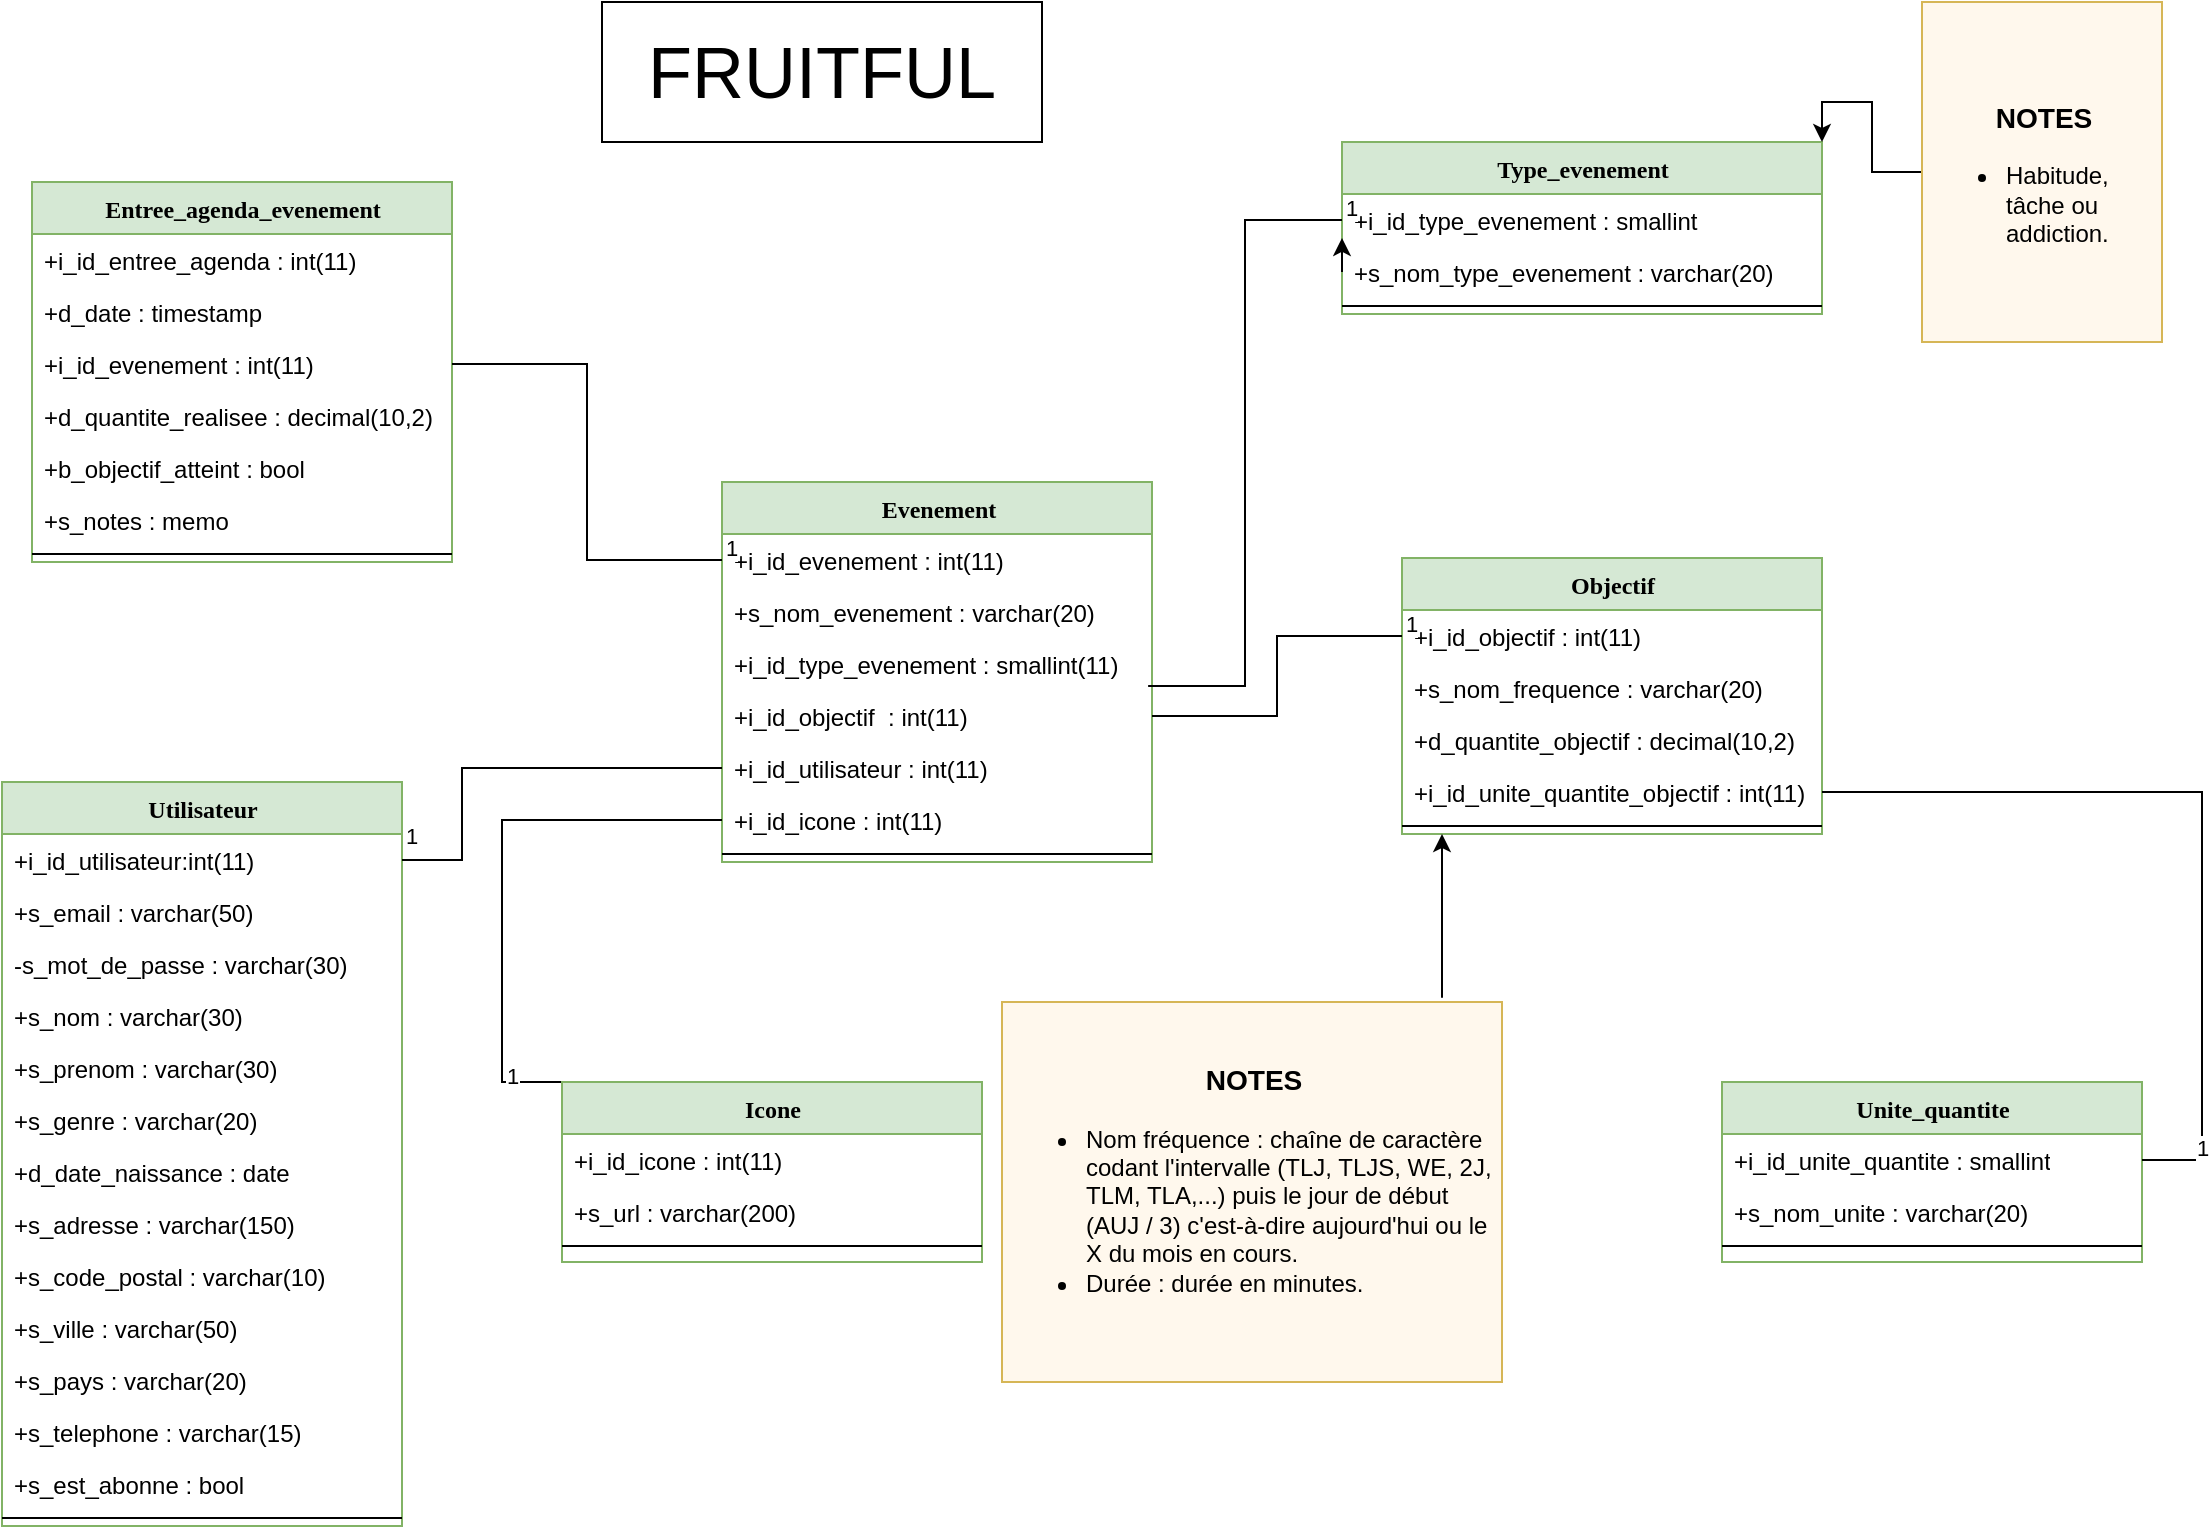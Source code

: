 <mxfile version="24.0.4" type="device">
  <diagram name="Page-1" id="9f46799a-70d6-7492-0946-bef42562c5a5">
    <mxGraphModel dx="1378" dy="1704" grid="1" gridSize="10" guides="1" tooltips="1" connect="1" arrows="1" fold="1" page="1" pageScale="1" pageWidth="1169" pageHeight="827" background="none" math="0" shadow="0">
      <root>
        <mxCell id="0" />
        <mxCell id="1" parent="0" />
        <mxCell id="78961159f06e98e8-17" value="Utilisateur" style="swimlane;html=1;fontStyle=1;align=center;verticalAlign=top;childLayout=stackLayout;horizontal=1;startSize=26;horizontalStack=0;resizeParent=1;resizeLast=0;collapsible=1;marginBottom=0;swimlaneFillColor=#ffffff;rounded=0;shadow=0;comic=0;labelBackgroundColor=none;strokeWidth=1;fillColor=#d5e8d4;fontFamily=Verdana;fontSize=12;strokeColor=#82b366;" parent="1" vertex="1">
          <mxGeometry x="20" y="-310" width="200" height="372" as="geometry" />
        </mxCell>
        <mxCell id="78961159f06e98e8-21" value="+i_id_utilisateur:int(11)&lt;div&gt;&lt;br&gt;&lt;/div&gt;" style="text;html=1;strokeColor=none;fillColor=none;align=left;verticalAlign=top;spacingLeft=4;spacingRight=4;whiteSpace=wrap;overflow=hidden;rotatable=0;points=[[0,0.5],[1,0.5]];portConstraint=eastwest;" parent="78961159f06e98e8-17" vertex="1">
          <mxGeometry y="26" width="200" height="26" as="geometry" />
        </mxCell>
        <mxCell id="proPuomuaWpZtXoINsXv-57" value="+s_email : varchar(50)" style="text;html=1;strokeColor=none;fillColor=none;align=left;verticalAlign=top;spacingLeft=4;spacingRight=4;whiteSpace=wrap;overflow=hidden;rotatable=0;points=[[0,0.5],[1,0.5]];portConstraint=eastwest;" parent="78961159f06e98e8-17" vertex="1">
          <mxGeometry y="52" width="200" height="26" as="geometry" />
        </mxCell>
        <mxCell id="proPuomuaWpZtXoINsXv-39" value="-s_mot_de_passe : varchar(30)" style="text;html=1;strokeColor=none;fillColor=none;align=left;verticalAlign=top;spacingLeft=4;spacingRight=4;whiteSpace=wrap;overflow=hidden;rotatable=0;points=[[0,0.5],[1,0.5]];portConstraint=eastwest;" parent="78961159f06e98e8-17" vertex="1">
          <mxGeometry y="78" width="200" height="26" as="geometry" />
        </mxCell>
        <mxCell id="78961159f06e98e8-23" value="+s_nom : varchar(30)" style="text;html=1;strokeColor=none;fillColor=none;align=left;verticalAlign=top;spacingLeft=4;spacingRight=4;whiteSpace=wrap;overflow=hidden;rotatable=0;points=[[0,0.5],[1,0.5]];portConstraint=eastwest;" parent="78961159f06e98e8-17" vertex="1">
          <mxGeometry y="104" width="200" height="26" as="geometry" />
        </mxCell>
        <mxCell id="RimpmaeOLuGSsFf01hWH-33" value="+s_pre&lt;span style=&quot;background-color: initial;&quot;&gt;nom : varchar(30)&lt;/span&gt;" style="text;html=1;strokeColor=none;fillColor=none;align=left;verticalAlign=top;spacingLeft=4;spacingRight=4;whiteSpace=wrap;overflow=hidden;rotatable=0;points=[[0,0.5],[1,0.5]];portConstraint=eastwest;" parent="78961159f06e98e8-17" vertex="1">
          <mxGeometry y="130" width="200" height="26" as="geometry" />
        </mxCell>
        <mxCell id="proPuomuaWpZtXoINsXv-58" value="+s_genre : varchar(20)" style="text;html=1;strokeColor=none;fillColor=none;align=left;verticalAlign=top;spacingLeft=4;spacingRight=4;whiteSpace=wrap;overflow=hidden;rotatable=0;points=[[0,0.5],[1,0.5]];portConstraint=eastwest;" parent="78961159f06e98e8-17" vertex="1">
          <mxGeometry y="156" width="200" height="26" as="geometry" />
        </mxCell>
        <mxCell id="RimpmaeOLuGSsFf01hWH-34" value="+d_date_naissance : date" style="text;html=1;strokeColor=none;fillColor=none;align=left;verticalAlign=top;spacingLeft=4;spacingRight=4;whiteSpace=wrap;overflow=hidden;rotatable=0;points=[[0,0.5],[1,0.5]];portConstraint=eastwest;" parent="78961159f06e98e8-17" vertex="1">
          <mxGeometry y="182" width="200" height="26" as="geometry" />
        </mxCell>
        <mxCell id="78961159f06e98e8-25" value="+s_adresse : varchar(150)" style="text;html=1;strokeColor=none;fillColor=none;align=left;verticalAlign=top;spacingLeft=4;spacingRight=4;whiteSpace=wrap;overflow=hidden;rotatable=0;points=[[0,0.5],[1,0.5]];portConstraint=eastwest;" parent="78961159f06e98e8-17" vertex="1">
          <mxGeometry y="208" width="200" height="26" as="geometry" />
        </mxCell>
        <mxCell id="78961159f06e98e8-26" value="+s_code_postal : varchar(10)" style="text;html=1;strokeColor=none;fillColor=none;align=left;verticalAlign=top;spacingLeft=4;spacingRight=4;whiteSpace=wrap;overflow=hidden;rotatable=0;points=[[0,0.5],[1,0.5]];portConstraint=eastwest;" parent="78961159f06e98e8-17" vertex="1">
          <mxGeometry y="234" width="200" height="26" as="geometry" />
        </mxCell>
        <mxCell id="78961159f06e98e8-24" value="+s_ville : varchar(50)" style="text;html=1;strokeColor=none;fillColor=none;align=left;verticalAlign=top;spacingLeft=4;spacingRight=4;whiteSpace=wrap;overflow=hidden;rotatable=0;points=[[0,0.5],[1,0.5]];portConstraint=eastwest;" parent="78961159f06e98e8-17" vertex="1">
          <mxGeometry y="260" width="200" height="26" as="geometry" />
        </mxCell>
        <mxCell id="RimpmaeOLuGSsFf01hWH-35" value="+s_pays : varchar(20)" style="text;html=1;strokeColor=none;fillColor=none;align=left;verticalAlign=top;spacingLeft=4;spacingRight=4;whiteSpace=wrap;overflow=hidden;rotatable=0;points=[[0,0.5],[1,0.5]];portConstraint=eastwest;" parent="78961159f06e98e8-17" vertex="1">
          <mxGeometry y="286" width="200" height="26" as="geometry" />
        </mxCell>
        <mxCell id="proPuomuaWpZtXoINsXv-56" value="+s_telephone : varchar(15)" style="text;html=1;strokeColor=none;fillColor=none;align=left;verticalAlign=top;spacingLeft=4;spacingRight=4;whiteSpace=wrap;overflow=hidden;rotatable=0;points=[[0,0.5],[1,0.5]];portConstraint=eastwest;" parent="78961159f06e98e8-17" vertex="1">
          <mxGeometry y="312" width="200" height="26" as="geometry" />
        </mxCell>
        <mxCell id="proPuomuaWpZtXoINsXv-59" value="+s_est_abonne : bool" style="text;html=1;strokeColor=none;fillColor=none;align=left;verticalAlign=top;spacingLeft=4;spacingRight=4;whiteSpace=wrap;overflow=hidden;rotatable=0;points=[[0,0.5],[1,0.5]];portConstraint=eastwest;" parent="78961159f06e98e8-17" vertex="1">
          <mxGeometry y="338" width="200" height="26" as="geometry" />
        </mxCell>
        <mxCell id="78961159f06e98e8-19" value="" style="line;html=1;strokeWidth=1;fillColor=none;align=left;verticalAlign=middle;spacingTop=-1;spacingLeft=3;spacingRight=3;rotatable=0;labelPosition=right;points=[];portConstraint=eastwest;" parent="78961159f06e98e8-17" vertex="1">
          <mxGeometry y="364" width="200" height="8" as="geometry" />
        </mxCell>
        <mxCell id="78961159f06e98e8-43" value="Type_evenement" style="swimlane;html=1;fontStyle=1;align=center;verticalAlign=top;childLayout=stackLayout;horizontal=1;startSize=26;horizontalStack=0;resizeParent=1;resizeLast=0;collapsible=1;marginBottom=0;swimlaneFillColor=#ffffff;rounded=0;shadow=0;comic=0;labelBackgroundColor=none;strokeWidth=1;fillColor=#d5e8d4;fontFamily=Verdana;fontSize=12;strokeColor=#82b366;" parent="1" vertex="1">
          <mxGeometry x="690" y="-630" width="240" height="86" as="geometry" />
        </mxCell>
        <mxCell id="78961159f06e98e8-44" value="+i_id_type_evenement : smallint" style="text;html=1;strokeColor=none;fillColor=none;align=left;verticalAlign=top;spacingLeft=4;spacingRight=4;whiteSpace=wrap;overflow=hidden;rotatable=0;points=[[0,0.5],[1,0.5]];portConstraint=eastwest;" parent="78961159f06e98e8-43" vertex="1">
          <mxGeometry y="26" width="240" height="26" as="geometry" />
        </mxCell>
        <mxCell id="78961159f06e98e8-45" value="+s_nom_type_evenement : varchar(20)" style="text;html=1;strokeColor=none;fillColor=none;align=left;verticalAlign=top;spacingLeft=4;spacingRight=4;whiteSpace=wrap;overflow=hidden;rotatable=0;points=[[0,0.5],[1,0.5]];portConstraint=eastwest;" parent="78961159f06e98e8-43" vertex="1">
          <mxGeometry y="52" width="240" height="26" as="geometry" />
        </mxCell>
        <mxCell id="78961159f06e98e8-51" value="" style="line;html=1;strokeWidth=1;fillColor=none;align=left;verticalAlign=middle;spacingTop=-1;spacingLeft=3;spacingRight=3;rotatable=0;labelPosition=right;points=[];portConstraint=eastwest;" parent="78961159f06e98e8-43" vertex="1">
          <mxGeometry y="78" width="240" height="8" as="geometry" />
        </mxCell>
        <mxCell id="RimpmaeOLuGSsFf01hWH-17" style="edgeStyle=orthogonalEdgeStyle;rounded=0;orthogonalLoop=1;jettySize=auto;html=1;exitX=0;exitY=0.5;exitDx=0;exitDy=0;entryX=0;entryY=-0.154;entryDx=0;entryDy=0;entryPerimeter=0;" parent="78961159f06e98e8-43" source="78961159f06e98e8-45" target="78961159f06e98e8-45" edge="1">
          <mxGeometry relative="1" as="geometry" />
        </mxCell>
        <mxCell id="78961159f06e98e8-82" value="Objectif" style="swimlane;html=1;fontStyle=1;align=center;verticalAlign=top;childLayout=stackLayout;horizontal=1;startSize=26;horizontalStack=0;resizeParent=1;resizeLast=0;collapsible=1;marginBottom=0;swimlaneFillColor=#ffffff;rounded=0;shadow=0;comic=0;labelBackgroundColor=none;strokeWidth=1;fillColor=#d5e8d4;fontFamily=Verdana;fontSize=12;strokeColor=#82b366;" parent="1" vertex="1">
          <mxGeometry x="720" y="-422" width="210" height="138" as="geometry" />
        </mxCell>
        <mxCell id="RimpmaeOLuGSsFf01hWH-15" value="+i_id_objectif : int(11)" style="text;html=1;strokeColor=none;fillColor=none;align=left;verticalAlign=top;spacingLeft=4;spacingRight=4;whiteSpace=wrap;overflow=hidden;rotatable=0;points=[[0,0.5],[1,0.5]];portConstraint=eastwest;" parent="78961159f06e98e8-82" vertex="1">
          <mxGeometry y="26" width="210" height="26" as="geometry" />
        </mxCell>
        <mxCell id="78961159f06e98e8-83" value="+s_nom_frequence : varchar(20)" style="text;html=1;strokeColor=none;fillColor=none;align=left;verticalAlign=top;spacingLeft=4;spacingRight=4;whiteSpace=wrap;overflow=hidden;rotatable=0;points=[[0,0.5],[1,0.5]];portConstraint=eastwest;" parent="78961159f06e98e8-82" vertex="1">
          <mxGeometry y="52" width="210" height="26" as="geometry" />
        </mxCell>
        <mxCell id="78961159f06e98e8-84" value="+d_quantite_objectif : decimal(10,2)" style="text;html=1;strokeColor=none;fillColor=none;align=left;verticalAlign=top;spacingLeft=4;spacingRight=4;whiteSpace=wrap;overflow=hidden;rotatable=0;points=[[0,0.5],[1,0.5]];portConstraint=eastwest;" parent="78961159f06e98e8-82" vertex="1">
          <mxGeometry y="78" width="210" height="26" as="geometry" />
        </mxCell>
        <mxCell id="ynVvJ8G1KkkCJliASK6e-1" value="+i_id_unite_quantite_objectif : int(11)" style="text;html=1;strokeColor=none;fillColor=none;align=left;verticalAlign=top;spacingLeft=4;spacingRight=4;whiteSpace=wrap;overflow=hidden;rotatable=0;points=[[0,0.5],[1,0.5]];portConstraint=eastwest;" vertex="1" parent="78961159f06e98e8-82">
          <mxGeometry y="104" width="210" height="26" as="geometry" />
        </mxCell>
        <mxCell id="78961159f06e98e8-90" value="" style="line;html=1;strokeWidth=1;fillColor=none;align=left;verticalAlign=middle;spacingTop=-1;spacingLeft=3;spacingRight=3;rotatable=0;labelPosition=right;points=[];portConstraint=eastwest;" parent="78961159f06e98e8-82" vertex="1">
          <mxGeometry y="130" width="210" height="8" as="geometry" />
        </mxCell>
        <mxCell id="RimpmaeOLuGSsFf01hWH-20" value="Entree_agenda_evenement" style="swimlane;html=1;fontStyle=1;align=center;verticalAlign=top;childLayout=stackLayout;horizontal=1;startSize=26;horizontalStack=0;resizeParent=1;resizeLast=0;collapsible=1;marginBottom=0;swimlaneFillColor=#ffffff;rounded=0;shadow=0;comic=0;labelBackgroundColor=none;strokeWidth=1;fillColor=#d5e8d4;fontFamily=Verdana;fontSize=12;strokeColor=#82b366;" parent="1" vertex="1">
          <mxGeometry x="35" y="-610" width="210" height="190" as="geometry" />
        </mxCell>
        <mxCell id="ynVvJ8G1KkkCJliASK6e-11" value="+i_id_entree_agenda : int(11)" style="text;html=1;strokeColor=none;fillColor=none;align=left;verticalAlign=top;spacingLeft=4;spacingRight=4;whiteSpace=wrap;overflow=hidden;rotatable=0;points=[[0,0.5],[1,0.5]];portConstraint=eastwest;" vertex="1" parent="RimpmaeOLuGSsFf01hWH-20">
          <mxGeometry y="26" width="210" height="26" as="geometry" />
        </mxCell>
        <mxCell id="RimpmaeOLuGSsFf01hWH-22" value="+d_date : timestamp" style="text;html=1;strokeColor=none;fillColor=none;align=left;verticalAlign=top;spacingLeft=4;spacingRight=4;whiteSpace=wrap;overflow=hidden;rotatable=0;points=[[0,0.5],[1,0.5]];portConstraint=eastwest;" parent="RimpmaeOLuGSsFf01hWH-20" vertex="1">
          <mxGeometry y="52" width="210" height="26" as="geometry" />
        </mxCell>
        <mxCell id="RimpmaeOLuGSsFf01hWH-49" value="+i_id_evenement : int(11)&lt;div&gt;&lt;br&gt;&lt;/div&gt;" style="text;html=1;strokeColor=none;fillColor=none;align=left;verticalAlign=top;spacingLeft=4;spacingRight=4;whiteSpace=wrap;overflow=hidden;rotatable=0;points=[[0,0.5],[1,0.5]];portConstraint=eastwest;" parent="RimpmaeOLuGSsFf01hWH-20" vertex="1">
          <mxGeometry y="78" width="210" height="26" as="geometry" />
        </mxCell>
        <mxCell id="proPuomuaWpZtXoINsXv-22" value="+d_quantite_realisee : decimal(10,2)" style="text;html=1;strokeColor=none;fillColor=none;align=left;verticalAlign=top;spacingLeft=4;spacingRight=4;whiteSpace=wrap;overflow=hidden;rotatable=0;points=[[0,0.5],[1,0.5]];portConstraint=eastwest;" parent="RimpmaeOLuGSsFf01hWH-20" vertex="1">
          <mxGeometry y="104" width="210" height="26" as="geometry" />
        </mxCell>
        <mxCell id="RimpmaeOLuGSsFf01hWH-24" value="+b_objectif_atteint : bool" style="text;html=1;strokeColor=none;fillColor=none;align=left;verticalAlign=top;spacingLeft=4;spacingRight=4;whiteSpace=wrap;overflow=hidden;rotatable=0;points=[[0,0.5],[1,0.5]];portConstraint=eastwest;" parent="RimpmaeOLuGSsFf01hWH-20" vertex="1">
          <mxGeometry y="130" width="210" height="26" as="geometry" />
        </mxCell>
        <mxCell id="RimpmaeOLuGSsFf01hWH-25" value="+s_notes : memo" style="text;html=1;strokeColor=none;fillColor=none;align=left;verticalAlign=top;spacingLeft=4;spacingRight=4;whiteSpace=wrap;overflow=hidden;rotatable=0;points=[[0,0.5],[1,0.5]];portConstraint=eastwest;" parent="RimpmaeOLuGSsFf01hWH-20" vertex="1">
          <mxGeometry y="156" width="210" height="26" as="geometry" />
        </mxCell>
        <mxCell id="RimpmaeOLuGSsFf01hWH-26" value="" style="line;html=1;strokeWidth=1;fillColor=none;align=left;verticalAlign=middle;spacingTop=-1;spacingLeft=3;spacingRight=3;rotatable=0;labelPosition=right;points=[];portConstraint=eastwest;" parent="RimpmaeOLuGSsFf01hWH-20" vertex="1">
          <mxGeometry y="182" width="210" height="8" as="geometry" />
        </mxCell>
        <mxCell id="proPuomuaWpZtXoINsXv-62" style="edgeStyle=elbowEdgeStyle;rounded=0;orthogonalLoop=1;jettySize=auto;html=1;exitX=0.88;exitY=-0.011;exitDx=0;exitDy=0;exitPerimeter=0;" parent="1" target="78961159f06e98e8-82" edge="1" source="RimpmaeOLuGSsFf01hWH-37">
          <mxGeometry relative="1" as="geometry">
            <mxPoint x="990.02" y="-426.032" as="targetPoint" />
            <mxPoint x="990" y="-240" as="sourcePoint" />
          </mxGeometry>
        </mxCell>
        <mxCell id="RimpmaeOLuGSsFf01hWH-37" value="&lt;h3 style=&quot;text-align: center;&quot;&gt;NOTES&lt;/h3&gt;&lt;div&gt;&lt;ul&gt;&lt;li&gt;Nom fréquence : chaîne de caractère codant l&#39;intervalle (TLJ, TLJS, WE, 2J, TLM, TLA,...) puis le jour de début (AUJ / 3) c&#39;est-à-dire aujourd&#39;hui ou le X du mois en cours.&lt;/li&gt;&lt;li&gt;Durée : durée en minutes.&lt;/li&gt;&lt;/ul&gt;&lt;div&gt;&lt;br&gt;&lt;/div&gt;&lt;/div&gt;" style="text;html=1;align=left;verticalAlign=middle;whiteSpace=wrap;rounded=0;strokeColor=#d6b656;fillColor=#FFF8ED;" parent="1" vertex="1">
          <mxGeometry x="520" y="-200" width="250" height="190" as="geometry" />
        </mxCell>
        <mxCell id="proPuomuaWpZtXoINsXv-15" value="Evenement" style="swimlane;html=1;fontStyle=1;align=center;verticalAlign=top;childLayout=stackLayout;horizontal=1;startSize=26;horizontalStack=0;resizeParent=1;resizeLast=0;collapsible=1;marginBottom=0;swimlaneFillColor=#ffffff;rounded=0;shadow=0;comic=0;labelBackgroundColor=none;strokeWidth=1;fillColor=#d5e8d4;fontFamily=Verdana;fontSize=12;strokeColor=#82b366;" parent="1" vertex="1">
          <mxGeometry x="380" y="-460" width="215" height="190" as="geometry" />
        </mxCell>
        <mxCell id="proPuomuaWpZtXoINsXv-16" value="+i_id_evenement : int(11)" style="text;html=1;strokeColor=none;fillColor=none;align=left;verticalAlign=top;spacingLeft=4;spacingRight=4;whiteSpace=wrap;overflow=hidden;rotatable=0;points=[[0,0.5],[1,0.5]];portConstraint=eastwest;" parent="proPuomuaWpZtXoINsXv-15" vertex="1">
          <mxGeometry y="26" width="215" height="26" as="geometry" />
        </mxCell>
        <mxCell id="proPuomuaWpZtXoINsXv-30" value="+s_nom_evenement : varchar(20)" style="text;html=1;strokeColor=none;fillColor=none;align=left;verticalAlign=top;spacingLeft=4;spacingRight=4;whiteSpace=wrap;overflow=hidden;rotatable=0;points=[[0,0.5],[1,0.5]];portConstraint=eastwest;" parent="proPuomuaWpZtXoINsXv-15" vertex="1">
          <mxGeometry y="52" width="215" height="26" as="geometry" />
        </mxCell>
        <mxCell id="proPuomuaWpZtXoINsXv-17" value="+i_id_type_evenement : smallint(11)" style="text;html=1;strokeColor=none;fillColor=none;align=left;verticalAlign=top;spacingLeft=4;spacingRight=4;whiteSpace=wrap;overflow=hidden;rotatable=0;points=[[0,0.5],[1,0.5]];portConstraint=eastwest;" parent="proPuomuaWpZtXoINsXv-15" vertex="1">
          <mxGeometry y="78" width="215" height="26" as="geometry" />
        </mxCell>
        <mxCell id="proPuomuaWpZtXoINsXv-34" value="+i_id_objectif&amp;nbsp; : int(11)" style="text;html=1;strokeColor=none;fillColor=none;align=left;verticalAlign=top;spacingLeft=4;spacingRight=4;whiteSpace=wrap;overflow=hidden;rotatable=0;points=[[0,0.5],[1,0.5]];portConstraint=eastwest;" parent="proPuomuaWpZtXoINsXv-15" vertex="1">
          <mxGeometry y="104" width="215" height="26" as="geometry" />
        </mxCell>
        <mxCell id="proPuomuaWpZtXoINsXv-38" value="+i_id_utilisateur : int(11)" style="text;html=1;strokeColor=none;fillColor=none;align=left;verticalAlign=top;spacingLeft=4;spacingRight=4;whiteSpace=wrap;overflow=hidden;rotatable=0;points=[[0,0.5],[1,0.5]];portConstraint=eastwest;" parent="proPuomuaWpZtXoINsXv-15" vertex="1">
          <mxGeometry y="130" width="215" height="26" as="geometry" />
        </mxCell>
        <mxCell id="ynVvJ8G1KkkCJliASK6e-12" value="+i_id_icone : int(11)" style="text;html=1;strokeColor=none;fillColor=none;align=left;verticalAlign=top;spacingLeft=4;spacingRight=4;whiteSpace=wrap;overflow=hidden;rotatable=0;points=[[0,0.5],[1,0.5]];portConstraint=eastwest;" vertex="1" parent="proPuomuaWpZtXoINsXv-15">
          <mxGeometry y="156" width="215" height="26" as="geometry" />
        </mxCell>
        <mxCell id="proPuomuaWpZtXoINsXv-21" value="" style="line;html=1;strokeWidth=1;fillColor=none;align=left;verticalAlign=middle;spacingTop=-1;spacingLeft=3;spacingRight=3;rotatable=0;labelPosition=right;points=[];portConstraint=eastwest;" parent="proPuomuaWpZtXoINsXv-15" vertex="1">
          <mxGeometry y="182" width="215" height="8" as="geometry" />
        </mxCell>
        <mxCell id="proPuomuaWpZtXoINsXv-24" value="1" style="endArrow=none;html=1;endSize=12;startArrow=none;startSize=14;startFill=0;edgeStyle=elbowEdgeStyle;align=left;verticalAlign=bottom;rounded=0;endFill=0;" parent="1" source="RimpmaeOLuGSsFf01hWH-15" target="proPuomuaWpZtXoINsXv-34" edge="1">
          <mxGeometry x="-1" y="3" relative="1" as="geometry">
            <mxPoint x="930" y="-330" as="sourcePoint" />
            <mxPoint x="820" y="-189" as="targetPoint" />
          </mxGeometry>
        </mxCell>
        <mxCell id="proPuomuaWpZtXoINsXv-31" value="1" style="endArrow=none;html=1;endSize=12;startArrow=none;startSize=14;startFill=0;edgeStyle=elbowEdgeStyle;align=left;verticalAlign=bottom;rounded=0;endFill=0;entryX=0.991;entryY=0.923;entryDx=0;entryDy=0;entryPerimeter=0;" parent="1" source="78961159f06e98e8-44" target="proPuomuaWpZtXoINsXv-17" edge="1">
          <mxGeometry x="-1" y="3" relative="1" as="geometry">
            <mxPoint x="860" y="-570" as="sourcePoint" />
            <mxPoint x="750" y="-432" as="targetPoint" />
          </mxGeometry>
        </mxCell>
        <mxCell id="proPuomuaWpZtXoINsXv-14" value="1" style="endArrow=none;html=1;endSize=12;startArrow=none;startSize=14;startFill=0;edgeStyle=elbowEdgeStyle;align=left;verticalAlign=bottom;rounded=0;endFill=0;" parent="1" source="78961159f06e98e8-21" target="proPuomuaWpZtXoINsXv-38" edge="1">
          <mxGeometry x="-1" y="3" relative="1" as="geometry">
            <mxPoint x="190" y="-291" as="sourcePoint" />
            <mxPoint x="560" y="-490" as="targetPoint" />
            <Array as="points">
              <mxPoint x="250" y="-290" />
            </Array>
          </mxGeometry>
        </mxCell>
        <mxCell id="proPuomuaWpZtXoINsXv-33" value="1" style="endArrow=none;html=1;endSize=12;startArrow=none;startSize=14;startFill=0;edgeStyle=elbowEdgeStyle;align=left;verticalAlign=bottom;rounded=0;endFill=0;" parent="1" source="proPuomuaWpZtXoINsXv-16" target="RimpmaeOLuGSsFf01hWH-49" edge="1">
          <mxGeometry x="-1" y="3" relative="1" as="geometry">
            <mxPoint x="820" y="-550" as="sourcePoint" />
            <mxPoint x="820" y="-215" as="targetPoint" />
          </mxGeometry>
        </mxCell>
        <mxCell id="proPuomuaWpZtXoINsXv-61" style="edgeStyle=orthogonalEdgeStyle;rounded=0;orthogonalLoop=1;jettySize=auto;html=1;entryX=1;entryY=0;entryDx=0;entryDy=0;" parent="1" source="proPuomuaWpZtXoINsXv-60" target="78961159f06e98e8-43" edge="1">
          <mxGeometry relative="1" as="geometry" />
        </mxCell>
        <mxCell id="proPuomuaWpZtXoINsXv-60" value="&lt;h3 style=&quot;text-align: center;&quot;&gt;NOTES&lt;/h3&gt;&lt;div&gt;&lt;ul&gt;&lt;li&gt;Habitude, tâche ou addiction.&lt;/li&gt;&lt;/ul&gt;&lt;/div&gt;" style="text;html=1;align=left;verticalAlign=middle;whiteSpace=wrap;rounded=0;strokeColor=#d6b656;fillColor=#FFF8ED;" parent="1" vertex="1">
          <mxGeometry x="980" y="-700" width="120" height="170" as="geometry" />
        </mxCell>
        <mxCell id="proPuomuaWpZtXoINsXv-63" value="&lt;font style=&quot;font-size: 36px;&quot;&gt;FRUITFUL&lt;/font&gt;" style="html=1;whiteSpace=wrap;" parent="1" vertex="1">
          <mxGeometry x="320" y="-700" width="220" height="70" as="geometry" />
        </mxCell>
        <mxCell id="ynVvJ8G1KkkCJliASK6e-2" value="Unite_quantite" style="swimlane;html=1;fontStyle=1;align=center;verticalAlign=top;childLayout=stackLayout;horizontal=1;startSize=26;horizontalStack=0;resizeParent=1;resizeLast=0;collapsible=1;marginBottom=0;swimlaneFillColor=#ffffff;rounded=0;shadow=0;comic=0;labelBackgroundColor=none;strokeWidth=1;fillColor=#d5e8d4;fontFamily=Verdana;fontSize=12;strokeColor=#82b366;" vertex="1" parent="1">
          <mxGeometry x="880" y="-160" width="210" height="90" as="geometry" />
        </mxCell>
        <mxCell id="ynVvJ8G1KkkCJliASK6e-8" value="+i_id_unite_quantite : smallint" style="text;html=1;strokeColor=none;fillColor=none;align=left;verticalAlign=top;spacingLeft=4;spacingRight=4;whiteSpace=wrap;overflow=hidden;rotatable=0;points=[[0,0.5],[1,0.5]];portConstraint=eastwest;" vertex="1" parent="ynVvJ8G1KkkCJliASK6e-2">
          <mxGeometry y="26" width="210" height="26" as="geometry" />
        </mxCell>
        <mxCell id="ynVvJ8G1KkkCJliASK6e-4" value="+s_nom_unite : varchar(20)" style="text;html=1;strokeColor=none;fillColor=none;align=left;verticalAlign=top;spacingLeft=4;spacingRight=4;whiteSpace=wrap;overflow=hidden;rotatable=0;points=[[0,0.5],[1,0.5]];portConstraint=eastwest;" vertex="1" parent="ynVvJ8G1KkkCJliASK6e-2">
          <mxGeometry y="52" width="210" height="26" as="geometry" />
        </mxCell>
        <mxCell id="ynVvJ8G1KkkCJliASK6e-7" value="" style="line;html=1;strokeWidth=1;fillColor=none;align=left;verticalAlign=middle;spacingTop=-1;spacingLeft=3;spacingRight=3;rotatable=0;labelPosition=right;points=[];portConstraint=eastwest;" vertex="1" parent="ynVvJ8G1KkkCJliASK6e-2">
          <mxGeometry y="78" width="210" height="8" as="geometry" />
        </mxCell>
        <mxCell id="ynVvJ8G1KkkCJliASK6e-9" style="edgeStyle=elbowEdgeStyle;rounded=0;orthogonalLoop=1;jettySize=auto;html=1;endArrow=none;endFill=0;" edge="1" parent="1" source="ynVvJ8G1KkkCJliASK6e-8" target="ynVvJ8G1KkkCJliASK6e-1">
          <mxGeometry relative="1" as="geometry">
            <Array as="points">
              <mxPoint x="1120" y="-210" />
            </Array>
          </mxGeometry>
        </mxCell>
        <mxCell id="ynVvJ8G1KkkCJliASK6e-10" value="1" style="edgeLabel;html=1;align=center;verticalAlign=middle;resizable=0;points=[];" vertex="1" connectable="0" parent="ynVvJ8G1KkkCJliASK6e-9">
          <mxGeometry x="-0.819" relative="1" as="geometry">
            <mxPoint as="offset" />
          </mxGeometry>
        </mxCell>
        <mxCell id="ynVvJ8G1KkkCJliASK6e-17" style="edgeStyle=elbowEdgeStyle;rounded=0;orthogonalLoop=1;jettySize=auto;html=1;endArrow=none;endFill=0;" edge="1" parent="1" source="ynVvJ8G1KkkCJliASK6e-13" target="ynVvJ8G1KkkCJliASK6e-12">
          <mxGeometry relative="1" as="geometry">
            <Array as="points">
              <mxPoint x="270" y="-160" />
            </Array>
          </mxGeometry>
        </mxCell>
        <mxCell id="ynVvJ8G1KkkCJliASK6e-18" value="1" style="edgeLabel;html=1;align=center;verticalAlign=middle;resizable=0;points=[];" vertex="1" connectable="0" parent="ynVvJ8G1KkkCJliASK6e-17">
          <mxGeometry x="-0.816" y="-3" relative="1" as="geometry">
            <mxPoint as="offset" />
          </mxGeometry>
        </mxCell>
        <mxCell id="ynVvJ8G1KkkCJliASK6e-13" value="Icone" style="swimlane;html=1;fontStyle=1;align=center;verticalAlign=top;childLayout=stackLayout;horizontal=1;startSize=26;horizontalStack=0;resizeParent=1;resizeLast=0;collapsible=1;marginBottom=0;swimlaneFillColor=#ffffff;rounded=0;shadow=0;comic=0;labelBackgroundColor=none;strokeWidth=1;fillColor=#d5e8d4;fontFamily=Verdana;fontSize=12;strokeColor=#82b366;" vertex="1" parent="1">
          <mxGeometry x="300" y="-160" width="210" height="90" as="geometry" />
        </mxCell>
        <mxCell id="ynVvJ8G1KkkCJliASK6e-14" value="+i_id_icone : int(11)" style="text;html=1;strokeColor=none;fillColor=none;align=left;verticalAlign=top;spacingLeft=4;spacingRight=4;whiteSpace=wrap;overflow=hidden;rotatable=0;points=[[0,0.5],[1,0.5]];portConstraint=eastwest;" vertex="1" parent="ynVvJ8G1KkkCJliASK6e-13">
          <mxGeometry y="26" width="210" height="26" as="geometry" />
        </mxCell>
        <mxCell id="ynVvJ8G1KkkCJliASK6e-15" value="+s_url : varchar(200)" style="text;html=1;strokeColor=none;fillColor=none;align=left;verticalAlign=top;spacingLeft=4;spacingRight=4;whiteSpace=wrap;overflow=hidden;rotatable=0;points=[[0,0.5],[1,0.5]];portConstraint=eastwest;" vertex="1" parent="ynVvJ8G1KkkCJliASK6e-13">
          <mxGeometry y="52" width="210" height="26" as="geometry" />
        </mxCell>
        <mxCell id="ynVvJ8G1KkkCJliASK6e-16" value="" style="line;html=1;strokeWidth=1;fillColor=none;align=left;verticalAlign=middle;spacingTop=-1;spacingLeft=3;spacingRight=3;rotatable=0;labelPosition=right;points=[];portConstraint=eastwest;" vertex="1" parent="ynVvJ8G1KkkCJliASK6e-13">
          <mxGeometry y="78" width="210" height="8" as="geometry" />
        </mxCell>
      </root>
    </mxGraphModel>
  </diagram>
</mxfile>
